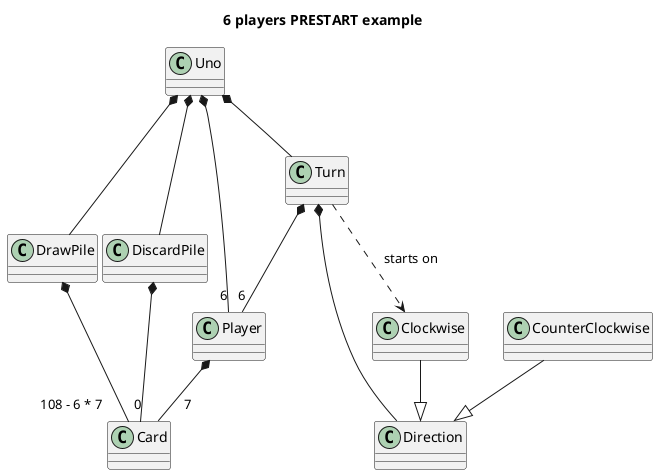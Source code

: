 ﻿@startuml

title 6 players PRESTART example

Uno *-- DrawPile
Uno *-- DiscardPile
Uno *-- "6" Player
Uno *-- Turn

Turn *-- "6" Player
Turn *-- Direction

Turn ..> Clockwise : "starts on"

Clockwise --|> Direction
CounterClockwise --|> Direction


Player *-- "     7" Card
DrawPile *-- "108 - 6 * 7    " Card
DiscardPile *-- "0" Card
 
@enduml